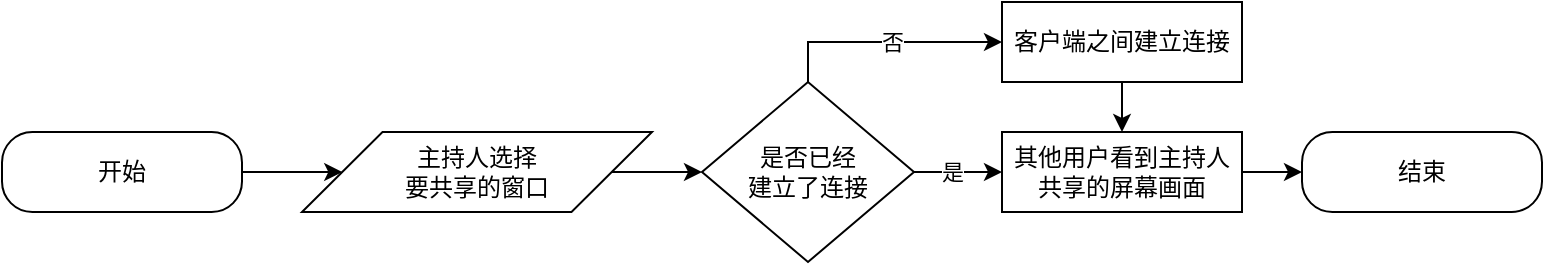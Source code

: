 <mxfile version="17.4.5" type="github">
  <diagram id="C5RBs43oDa-KdzZeNtuy" name="Page-1">
    <mxGraphModel dx="2249" dy="698" grid="1" gridSize="10" guides="1" tooltips="1" connect="1" arrows="1" fold="1" page="1" pageScale="1" pageWidth="827" pageHeight="1169" math="0" shadow="0">
      <root>
        <mxCell id="WIyWlLk6GJQsqaUBKTNV-0" />
        <mxCell id="WIyWlLk6GJQsqaUBKTNV-1" parent="WIyWlLk6GJQsqaUBKTNV-0" />
        <mxCell id="WIyWlLk6GJQsqaUBKTNV-11" value="结束" style="rounded=1;whiteSpace=wrap;html=1;fontSize=12;glass=0;strokeWidth=1;shadow=0;arcSize=38;" parent="WIyWlLk6GJQsqaUBKTNV-1" vertex="1">
          <mxGeometry x="550" y="180" width="120" height="40" as="geometry" />
        </mxCell>
        <mxCell id="CnHfPYrkxCYlb2chDG_t-18" style="edgeStyle=orthogonalEdgeStyle;rounded=0;orthogonalLoop=1;jettySize=auto;html=1;exitX=1;exitY=0.5;exitDx=0;exitDy=0;entryX=0;entryY=0.5;entryDx=0;entryDy=0;" edge="1" parent="WIyWlLk6GJQsqaUBKTNV-1" source="aN0HAKZT7_u-cwa_-y7R-0" target="CnHfPYrkxCYlb2chDG_t-0">
          <mxGeometry relative="1" as="geometry" />
        </mxCell>
        <mxCell id="aN0HAKZT7_u-cwa_-y7R-0" value="主持人选择&lt;br&gt;要共享的窗口" style="shape=parallelogram;html=1;strokeWidth=1;perimeter=parallelogramPerimeter;whiteSpace=wrap;rounded=1;arcSize=0;size=0.23;" parent="WIyWlLk6GJQsqaUBKTNV-1" vertex="1">
          <mxGeometry x="50" y="180" width="175" height="40" as="geometry" />
        </mxCell>
        <mxCell id="CnHfPYrkxCYlb2chDG_t-17" style="edgeStyle=orthogonalEdgeStyle;rounded=0;orthogonalLoop=1;jettySize=auto;html=1;exitX=1;exitY=0.5;exitDx=0;exitDy=0;" edge="1" parent="WIyWlLk6GJQsqaUBKTNV-1" source="JZTR_e5X0-ycpCvXNEsE-13" target="aN0HAKZT7_u-cwa_-y7R-0">
          <mxGeometry relative="1" as="geometry" />
        </mxCell>
        <mxCell id="JZTR_e5X0-ycpCvXNEsE-13" value="开始" style="rounded=1;whiteSpace=wrap;html=1;fontSize=12;glass=0;strokeWidth=1;shadow=0;arcSize=38;" parent="WIyWlLk6GJQsqaUBKTNV-1" vertex="1">
          <mxGeometry x="-100" y="180" width="120" height="40" as="geometry" />
        </mxCell>
        <mxCell id="CnHfPYrkxCYlb2chDG_t-19" style="edgeStyle=orthogonalEdgeStyle;rounded=0;orthogonalLoop=1;jettySize=auto;html=1;exitX=1;exitY=0.5;exitDx=0;exitDy=0;entryX=0;entryY=0.5;entryDx=0;entryDy=0;" edge="1" parent="WIyWlLk6GJQsqaUBKTNV-1" source="CnHfPYrkxCYlb2chDG_t-0" target="CnHfPYrkxCYlb2chDG_t-2">
          <mxGeometry relative="1" as="geometry" />
        </mxCell>
        <mxCell id="CnHfPYrkxCYlb2chDG_t-23" value="是" style="edgeLabel;html=1;align=center;verticalAlign=middle;resizable=0;points=[];" vertex="1" connectable="0" parent="CnHfPYrkxCYlb2chDG_t-19">
          <mxGeometry x="-0.299" y="-2" relative="1" as="geometry">
            <mxPoint x="3" y="-2" as="offset" />
          </mxGeometry>
        </mxCell>
        <mxCell id="CnHfPYrkxCYlb2chDG_t-20" style="edgeStyle=orthogonalEdgeStyle;rounded=0;orthogonalLoop=1;jettySize=auto;html=1;exitX=0.5;exitY=0;exitDx=0;exitDy=0;entryX=0;entryY=0.5;entryDx=0;entryDy=0;" edge="1" parent="WIyWlLk6GJQsqaUBKTNV-1" source="CnHfPYrkxCYlb2chDG_t-0" target="CnHfPYrkxCYlb2chDG_t-7">
          <mxGeometry relative="1" as="geometry" />
        </mxCell>
        <mxCell id="CnHfPYrkxCYlb2chDG_t-24" value="否" style="edgeLabel;html=1;align=center;verticalAlign=middle;resizable=0;points=[];" vertex="1" connectable="0" parent="CnHfPYrkxCYlb2chDG_t-20">
          <mxGeometry x="0.049" relative="1" as="geometry">
            <mxPoint as="offset" />
          </mxGeometry>
        </mxCell>
        <mxCell id="CnHfPYrkxCYlb2chDG_t-0" value="是否已经&lt;br&gt;建立了连接" style="rhombus;whiteSpace=wrap;html=1;strokeWidth=1;rounded=1;arcSize=0;" vertex="1" parent="WIyWlLk6GJQsqaUBKTNV-1">
          <mxGeometry x="250" y="155" width="106" height="90" as="geometry" />
        </mxCell>
        <mxCell id="CnHfPYrkxCYlb2chDG_t-22" style="edgeStyle=orthogonalEdgeStyle;rounded=0;orthogonalLoop=1;jettySize=auto;html=1;exitX=0.5;exitY=1;exitDx=0;exitDy=0;entryX=0.5;entryY=0;entryDx=0;entryDy=0;" edge="1" parent="WIyWlLk6GJQsqaUBKTNV-1" source="CnHfPYrkxCYlb2chDG_t-7" target="CnHfPYrkxCYlb2chDG_t-2">
          <mxGeometry relative="1" as="geometry" />
        </mxCell>
        <mxCell id="CnHfPYrkxCYlb2chDG_t-7" value="客户端之间建立连接" style="whiteSpace=wrap;html=1;strokeWidth=1;rounded=1;arcSize=0;" vertex="1" parent="WIyWlLk6GJQsqaUBKTNV-1">
          <mxGeometry x="400" y="115" width="120" height="40" as="geometry" />
        </mxCell>
        <mxCell id="CnHfPYrkxCYlb2chDG_t-21" style="edgeStyle=orthogonalEdgeStyle;rounded=0;orthogonalLoop=1;jettySize=auto;html=1;exitX=1;exitY=0.5;exitDx=0;exitDy=0;entryX=0;entryY=0.5;entryDx=0;entryDy=0;" edge="1" parent="WIyWlLk6GJQsqaUBKTNV-1" source="CnHfPYrkxCYlb2chDG_t-2" target="WIyWlLk6GJQsqaUBKTNV-11">
          <mxGeometry relative="1" as="geometry" />
        </mxCell>
        <mxCell id="CnHfPYrkxCYlb2chDG_t-2" value="其他用户看到主持人共享的屏幕画面" style="whiteSpace=wrap;html=1;strokeWidth=1;rounded=1;arcSize=0;" vertex="1" parent="WIyWlLk6GJQsqaUBKTNV-1">
          <mxGeometry x="400" y="180" width="120" height="40" as="geometry" />
        </mxCell>
      </root>
    </mxGraphModel>
  </diagram>
</mxfile>
